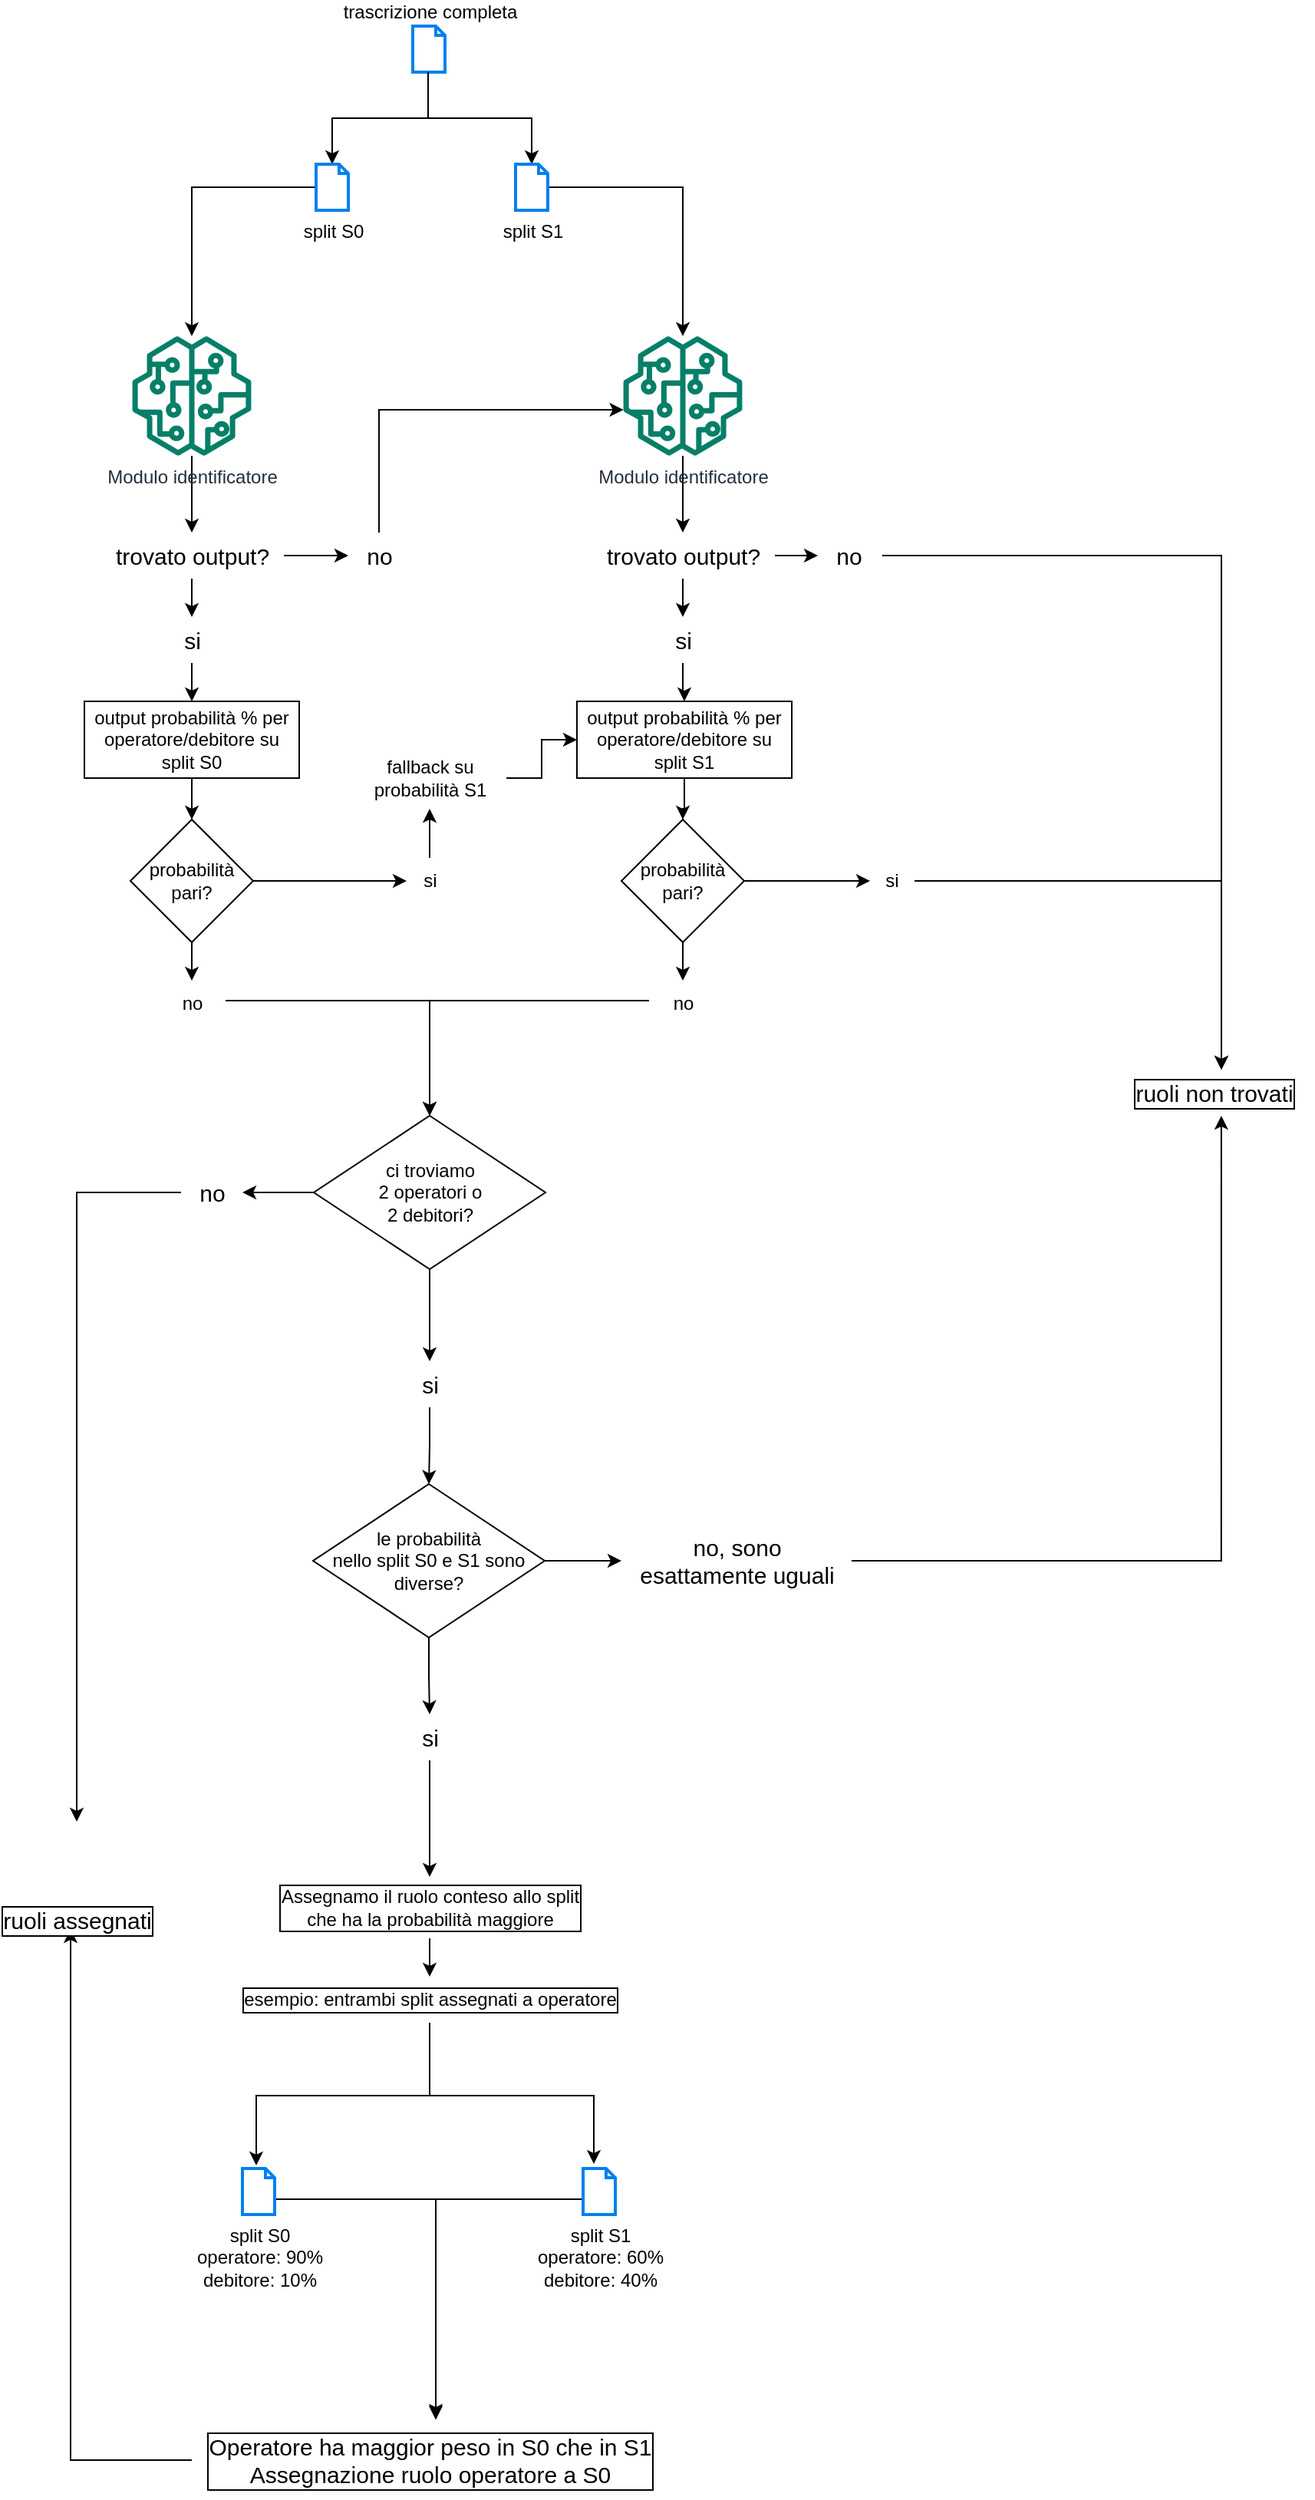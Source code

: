 <mxfile version="20.8.13" type="github">
  <diagram name="Page-1" id="lykmxIXzi3GVXtTds80J">
    <mxGraphModel dx="989" dy="534" grid="1" gridSize="10" guides="1" tooltips="1" connect="1" arrows="1" fold="1" page="1" pageScale="1" pageWidth="827" pageHeight="1169" math="0" shadow="0">
      <root>
        <mxCell id="0" />
        <mxCell id="1" parent="0" />
        <mxCell id="E4YwK7CUom6d1HkRE5xG-3" style="edgeStyle=orthogonalEdgeStyle;rounded=0;orthogonalLoop=1;jettySize=auto;html=1;exitX=0.476;exitY=1.033;exitDx=0;exitDy=0;exitPerimeter=0;" edge="1" parent="1" source="E4YwK7CUom6d1HkRE5xG-1" target="E4YwK7CUom6d1HkRE5xG-2">
          <mxGeometry relative="1" as="geometry" />
        </mxCell>
        <mxCell id="E4YwK7CUom6d1HkRE5xG-1" value="trascrizione completa" style="html=1;verticalLabelPosition=top;align=center;labelBackgroundColor=#ffffff;verticalAlign=bottom;strokeWidth=2;strokeColor=#0080F0;shadow=0;dashed=0;shape=mxgraph.ios7.icons.document;labelPosition=center;" vertex="1" parent="1">
          <mxGeometry x="403" y="50" width="21" height="30" as="geometry" />
        </mxCell>
        <mxCell id="E4YwK7CUom6d1HkRE5xG-11" style="edgeStyle=orthogonalEdgeStyle;rounded=0;orthogonalLoop=1;jettySize=auto;html=1;" edge="1" parent="1" source="E4YwK7CUom6d1HkRE5xG-2" target="E4YwK7CUom6d1HkRE5xG-10">
          <mxGeometry relative="1" as="geometry" />
        </mxCell>
        <mxCell id="E4YwK7CUom6d1HkRE5xG-2" value="split S1" style="html=1;verticalLabelPosition=bottom;align=center;labelBackgroundColor=#ffffff;verticalAlign=top;strokeWidth=2;strokeColor=#0080F0;shadow=0;dashed=0;shape=mxgraph.ios7.icons.document;" vertex="1" parent="1">
          <mxGeometry x="470" y="140" width="21" height="30" as="geometry" />
        </mxCell>
        <mxCell id="E4YwK7CUom6d1HkRE5xG-4" style="edgeStyle=orthogonalEdgeStyle;rounded=0;orthogonalLoop=1;jettySize=auto;html=1;exitX=0.476;exitY=1;exitDx=0;exitDy=0;exitPerimeter=0;" edge="1" parent="1" target="E4YwK7CUom6d1HkRE5xG-5" source="E4YwK7CUom6d1HkRE5xG-1">
          <mxGeometry relative="1" as="geometry">
            <mxPoint x="360" y="65" as="sourcePoint" />
          </mxGeometry>
        </mxCell>
        <mxCell id="E4YwK7CUom6d1HkRE5xG-8" style="edgeStyle=orthogonalEdgeStyle;rounded=0;orthogonalLoop=1;jettySize=auto;html=1;" edge="1" parent="1" source="E4YwK7CUom6d1HkRE5xG-5" target="E4YwK7CUom6d1HkRE5xG-7">
          <mxGeometry relative="1" as="geometry" />
        </mxCell>
        <mxCell id="E4YwK7CUom6d1HkRE5xG-5" value="split S0" style="html=1;verticalLabelPosition=bottom;align=center;labelBackgroundColor=#ffffff;verticalAlign=top;strokeWidth=2;strokeColor=#0080F0;shadow=0;dashed=0;shape=mxgraph.ios7.icons.document;" vertex="1" parent="1">
          <mxGeometry x="340" y="140" width="21" height="30" as="geometry" />
        </mxCell>
        <mxCell id="E4YwK7CUom6d1HkRE5xG-76" value="" style="edgeStyle=orthogonalEdgeStyle;rounded=0;orthogonalLoop=1;jettySize=auto;html=1;fontSize=15;" edge="1" parent="1" source="E4YwK7CUom6d1HkRE5xG-7" target="E4YwK7CUom6d1HkRE5xG-75">
          <mxGeometry relative="1" as="geometry" />
        </mxCell>
        <mxCell id="E4YwK7CUom6d1HkRE5xG-7" value="Modulo identificatore" style="sketch=0;outlineConnect=0;fontColor=#232F3E;gradientColor=none;fillColor=#067F68;strokeColor=none;dashed=0;verticalLabelPosition=bottom;verticalAlign=top;align=center;html=1;fontSize=12;fontStyle=0;aspect=fixed;pointerEvents=1;shape=mxgraph.aws4.sagemaker_model;" vertex="1" parent="1">
          <mxGeometry x="220" y="252" width="78" height="78" as="geometry" />
        </mxCell>
        <mxCell id="E4YwK7CUom6d1HkRE5xG-83" value="" style="edgeStyle=orthogonalEdgeStyle;rounded=0;orthogonalLoop=1;jettySize=auto;html=1;fontSize=15;" edge="1" parent="1" source="E4YwK7CUom6d1HkRE5xG-10" target="E4YwK7CUom6d1HkRE5xG-81">
          <mxGeometry relative="1" as="geometry" />
        </mxCell>
        <mxCell id="E4YwK7CUom6d1HkRE5xG-10" value="Modulo identificatore" style="sketch=0;outlineConnect=0;fontColor=#232F3E;gradientColor=none;fillColor=#067F68;strokeColor=none;dashed=0;verticalLabelPosition=bottom;verticalAlign=top;align=center;html=1;fontSize=12;fontStyle=0;aspect=fixed;pointerEvents=1;shape=mxgraph.aws4.sagemaker_model;" vertex="1" parent="1">
          <mxGeometry x="540" y="252" width="78" height="78" as="geometry" />
        </mxCell>
        <mxCell id="E4YwK7CUom6d1HkRE5xG-16" value="" style="edgeStyle=orthogonalEdgeStyle;rounded=0;orthogonalLoop=1;jettySize=auto;html=1;" edge="1" parent="1" source="E4YwK7CUom6d1HkRE5xG-13" target="E4YwK7CUom6d1HkRE5xG-15">
          <mxGeometry relative="1" as="geometry" />
        </mxCell>
        <mxCell id="E4YwK7CUom6d1HkRE5xG-27" value="" style="edgeStyle=orthogonalEdgeStyle;rounded=0;orthogonalLoop=1;jettySize=auto;html=1;" edge="1" parent="1" source="E4YwK7CUom6d1HkRE5xG-13" target="E4YwK7CUom6d1HkRE5xG-18">
          <mxGeometry relative="1" as="geometry" />
        </mxCell>
        <mxCell id="E4YwK7CUom6d1HkRE5xG-13" value="probabilità pari?" style="rhombus;whiteSpace=wrap;html=1;" vertex="1" parent="1">
          <mxGeometry x="219" y="567" width="80" height="80" as="geometry" />
        </mxCell>
        <mxCell id="E4YwK7CUom6d1HkRE5xG-48" style="edgeStyle=orthogonalEdgeStyle;rounded=0;orthogonalLoop=1;jettySize=auto;html=1;entryX=0.5;entryY=0;entryDx=0;entryDy=0;exitX=1.05;exitY=0.433;exitDx=0;exitDy=0;exitPerimeter=0;" edge="1" parent="1" source="E4YwK7CUom6d1HkRE5xG-15" target="E4YwK7CUom6d1HkRE5xG-47">
          <mxGeometry relative="1" as="geometry">
            <Array as="points">
              <mxPoint x="414" y="685" />
            </Array>
          </mxGeometry>
        </mxCell>
        <mxCell id="E4YwK7CUom6d1HkRE5xG-15" value="no" style="text;html=1;align=center;verticalAlign=middle;resizable=0;points=[];autosize=1;strokeColor=none;fillColor=none;" vertex="1" parent="1">
          <mxGeometry x="239" y="672" width="40" height="30" as="geometry" />
        </mxCell>
        <mxCell id="E4YwK7CUom6d1HkRE5xG-37" value="" style="edgeStyle=orthogonalEdgeStyle;rounded=0;orthogonalLoop=1;jettySize=auto;html=1;" edge="1" parent="1" source="E4YwK7CUom6d1HkRE5xG-18" target="E4YwK7CUom6d1HkRE5xG-36">
          <mxGeometry relative="1" as="geometry" />
        </mxCell>
        <mxCell id="E4YwK7CUom6d1HkRE5xG-18" value="si" style="text;html=1;align=center;verticalAlign=middle;resizable=0;points=[];autosize=1;strokeColor=none;fillColor=none;" vertex="1" parent="1">
          <mxGeometry x="399" y="592" width="30" height="30" as="geometry" />
        </mxCell>
        <mxCell id="E4YwK7CUom6d1HkRE5xG-32" style="edgeStyle=orthogonalEdgeStyle;rounded=0;orthogonalLoop=1;jettySize=auto;html=1;entryX=0.5;entryY=0;entryDx=0;entryDy=0;" edge="1" parent="1" source="E4YwK7CUom6d1HkRE5xG-30" target="E4YwK7CUom6d1HkRE5xG-13">
          <mxGeometry relative="1" as="geometry" />
        </mxCell>
        <mxCell id="E4YwK7CUom6d1HkRE5xG-30" value="output probabilità % per operatore/debitore su split S0" style="rounded=0;whiteSpace=wrap;html=1;" vertex="1" parent="1">
          <mxGeometry x="189" y="490" width="140" height="50" as="geometry" />
        </mxCell>
        <mxCell id="E4YwK7CUom6d1HkRE5xG-40" style="edgeStyle=orthogonalEdgeStyle;rounded=0;orthogonalLoop=1;jettySize=auto;html=1;entryX=0.5;entryY=0;entryDx=0;entryDy=0;" edge="1" parent="1" source="E4YwK7CUom6d1HkRE5xG-33" target="E4YwK7CUom6d1HkRE5xG-39">
          <mxGeometry relative="1" as="geometry" />
        </mxCell>
        <mxCell id="E4YwK7CUom6d1HkRE5xG-33" value="output probabilità % per operatore/debitore su split S1" style="rounded=0;whiteSpace=wrap;html=1;" vertex="1" parent="1">
          <mxGeometry x="510" y="490" width="140" height="50" as="geometry" />
        </mxCell>
        <mxCell id="E4YwK7CUom6d1HkRE5xG-101" style="edgeStyle=orthogonalEdgeStyle;rounded=0;orthogonalLoop=1;jettySize=auto;html=1;entryX=0;entryY=0.5;entryDx=0;entryDy=0;fontSize=15;" edge="1" parent="1" source="E4YwK7CUom6d1HkRE5xG-36" target="E4YwK7CUom6d1HkRE5xG-33">
          <mxGeometry relative="1" as="geometry" />
        </mxCell>
        <mxCell id="E4YwK7CUom6d1HkRE5xG-36" value="fallback su &lt;br&gt;probabilità S1" style="text;html=1;align=center;verticalAlign=middle;resizable=0;points=[];autosize=1;strokeColor=none;fillColor=none;" vertex="1" parent="1">
          <mxGeometry x="364" y="520" width="100" height="40" as="geometry" />
        </mxCell>
        <mxCell id="E4YwK7CUom6d1HkRE5xG-42" style="edgeStyle=orthogonalEdgeStyle;rounded=0;orthogonalLoop=1;jettySize=auto;html=1;entryX=0.033;entryY=0.5;entryDx=0;entryDy=0;entryPerimeter=0;" edge="1" parent="1" source="E4YwK7CUom6d1HkRE5xG-39" target="E4YwK7CUom6d1HkRE5xG-41">
          <mxGeometry relative="1" as="geometry" />
        </mxCell>
        <mxCell id="E4YwK7CUom6d1HkRE5xG-46" value="" style="edgeStyle=orthogonalEdgeStyle;rounded=0;orthogonalLoop=1;jettySize=auto;html=1;" edge="1" parent="1" source="E4YwK7CUom6d1HkRE5xG-39" target="E4YwK7CUom6d1HkRE5xG-45">
          <mxGeometry relative="1" as="geometry" />
        </mxCell>
        <mxCell id="E4YwK7CUom6d1HkRE5xG-39" value="probabilità pari?" style="rhombus;whiteSpace=wrap;html=1;" vertex="1" parent="1">
          <mxGeometry x="539" y="567" width="80" height="80" as="geometry" />
        </mxCell>
        <mxCell id="E4YwK7CUom6d1HkRE5xG-119" style="edgeStyle=orthogonalEdgeStyle;rounded=0;orthogonalLoop=1;jettySize=auto;html=1;fontSize=15;" edge="1" parent="1" source="E4YwK7CUom6d1HkRE5xG-41" target="E4YwK7CUom6d1HkRE5xG-91">
          <mxGeometry relative="1" as="geometry">
            <Array as="points">
              <mxPoint x="930" y="607" />
            </Array>
          </mxGeometry>
        </mxCell>
        <mxCell id="E4YwK7CUom6d1HkRE5xG-41" value="si" style="text;html=1;align=center;verticalAlign=middle;resizable=0;points=[];autosize=1;strokeColor=none;fillColor=none;" vertex="1" parent="1">
          <mxGeometry x="700" y="592" width="30" height="30" as="geometry" />
        </mxCell>
        <mxCell id="E4YwK7CUom6d1HkRE5xG-49" style="edgeStyle=orthogonalEdgeStyle;rounded=0;orthogonalLoop=1;jettySize=auto;html=1;entryX=0.5;entryY=0;entryDx=0;entryDy=0;exitX=-0.05;exitY=0.433;exitDx=0;exitDy=0;exitPerimeter=0;" edge="1" parent="1" source="E4YwK7CUom6d1HkRE5xG-45" target="E4YwK7CUom6d1HkRE5xG-47">
          <mxGeometry relative="1" as="geometry">
            <Array as="points">
              <mxPoint x="414" y="685" />
            </Array>
          </mxGeometry>
        </mxCell>
        <mxCell id="E4YwK7CUom6d1HkRE5xG-45" value="no" style="text;html=1;align=center;verticalAlign=middle;resizable=0;points=[];autosize=1;strokeColor=none;fillColor=none;" vertex="1" parent="1">
          <mxGeometry x="559" y="672" width="40" height="30" as="geometry" />
        </mxCell>
        <mxCell id="E4YwK7CUom6d1HkRE5xG-65" value="" style="edgeStyle=orthogonalEdgeStyle;rounded=0;orthogonalLoop=1;jettySize=auto;html=1;fontSize=15;" edge="1" parent="1" source="E4YwK7CUom6d1HkRE5xG-47" target="E4YwK7CUom6d1HkRE5xG-64">
          <mxGeometry relative="1" as="geometry" />
        </mxCell>
        <mxCell id="E4YwK7CUom6d1HkRE5xG-126" value="" style="edgeStyle=orthogonalEdgeStyle;rounded=0;orthogonalLoop=1;jettySize=auto;html=1;fontSize=15;" edge="1" parent="1" source="E4YwK7CUom6d1HkRE5xG-47" target="E4YwK7CUom6d1HkRE5xG-69">
          <mxGeometry relative="1" as="geometry" />
        </mxCell>
        <mxCell id="E4YwK7CUom6d1HkRE5xG-47" value="ci troviamo&lt;br&gt;2 operatori o&lt;br&gt;2 debitori?" style="rhombus;whiteSpace=wrap;html=1;" vertex="1" parent="1">
          <mxGeometry x="338.5" y="760" width="151" height="100" as="geometry" />
        </mxCell>
        <mxCell id="E4YwK7CUom6d1HkRE5xG-60" value="" style="edgeStyle=orthogonalEdgeStyle;rounded=0;orthogonalLoop=1;jettySize=auto;html=1;" edge="1" parent="1" source="E4YwK7CUom6d1HkRE5xG-50" target="E4YwK7CUom6d1HkRE5xG-56">
          <mxGeometry relative="1" as="geometry" />
        </mxCell>
        <mxCell id="E4YwK7CUom6d1HkRE5xG-50" value="Assegnamo il ruolo conteso allo split &lt;br&gt;che ha la probabilità maggiore" style="text;html=1;align=center;verticalAlign=middle;resizable=0;points=[];autosize=1;strokeColor=none;fillColor=none;labelBackgroundColor=default;labelBorderColor=default;spacingTop=0;perimeterSpacing=0;" vertex="1" parent="1">
          <mxGeometry x="304" y="1256" width="220" height="40" as="geometry" />
        </mxCell>
        <mxCell id="E4YwK7CUom6d1HkRE5xG-62" style="edgeStyle=orthogonalEdgeStyle;rounded=0;orthogonalLoop=1;jettySize=auto;html=1;entryX=0.516;entryY=-0.025;entryDx=0;entryDy=0;entryPerimeter=0;" edge="1" parent="1" source="E4YwK7CUom6d1HkRE5xG-52" target="E4YwK7CUom6d1HkRE5xG-61">
          <mxGeometry relative="1" as="geometry">
            <Array as="points">
              <mxPoint x="418" y="1466" />
            </Array>
          </mxGeometry>
        </mxCell>
        <mxCell id="E4YwK7CUom6d1HkRE5xG-52" value="split S0&lt;br&gt;operatore: 90%&lt;br&gt;debitore: 10%" style="html=1;verticalLabelPosition=bottom;align=center;labelBackgroundColor=#ffffff;verticalAlign=top;strokeWidth=2;strokeColor=#0080F0;shadow=0;dashed=0;shape=mxgraph.ios7.icons.document;" vertex="1" parent="1">
          <mxGeometry x="292" y="1446" width="21" height="30" as="geometry" />
        </mxCell>
        <mxCell id="E4YwK7CUom6d1HkRE5xG-63" style="edgeStyle=orthogonalEdgeStyle;rounded=0;orthogonalLoop=1;jettySize=auto;html=1;entryX=0.516;entryY=-0.05;entryDx=0;entryDy=0;entryPerimeter=0;" edge="1" parent="1" source="E4YwK7CUom6d1HkRE5xG-53" target="E4YwK7CUom6d1HkRE5xG-61">
          <mxGeometry relative="1" as="geometry">
            <Array as="points">
              <mxPoint x="418" y="1466" />
            </Array>
          </mxGeometry>
        </mxCell>
        <mxCell id="E4YwK7CUom6d1HkRE5xG-53" value="split S1&lt;br&gt;operatore: 60%&lt;br&gt;debitore: 40%" style="html=1;verticalLabelPosition=bottom;align=center;labelBackgroundColor=#ffffff;verticalAlign=top;strokeWidth=2;strokeColor=#0080F0;shadow=0;dashed=0;shape=mxgraph.ios7.icons.document;" vertex="1" parent="1">
          <mxGeometry x="514" y="1446" width="21" height="30" as="geometry" />
        </mxCell>
        <mxCell id="E4YwK7CUom6d1HkRE5xG-58" style="edgeStyle=orthogonalEdgeStyle;rounded=0;orthogonalLoop=1;jettySize=auto;html=1;entryX=0.429;entryY=-0.067;entryDx=0;entryDy=0;entryPerimeter=0;" edge="1" parent="1" source="E4YwK7CUom6d1HkRE5xG-56" target="E4YwK7CUom6d1HkRE5xG-52">
          <mxGeometry relative="1" as="geometry" />
        </mxCell>
        <mxCell id="E4YwK7CUom6d1HkRE5xG-59" style="edgeStyle=orthogonalEdgeStyle;rounded=0;orthogonalLoop=1;jettySize=auto;html=1;entryX=0.333;entryY=-0.1;entryDx=0;entryDy=0;entryPerimeter=0;" edge="1" parent="1" source="E4YwK7CUom6d1HkRE5xG-56" target="E4YwK7CUom6d1HkRE5xG-53">
          <mxGeometry relative="1" as="geometry" />
        </mxCell>
        <mxCell id="E4YwK7CUom6d1HkRE5xG-56" value="esempio: entrambi split assegnati a operatore" style="text;html=1;align=center;verticalAlign=middle;resizable=0;points=[];autosize=1;strokeColor=none;fillColor=none;labelBorderColor=default;labelBackgroundColor=default;" vertex="1" parent="1">
          <mxGeometry x="279" y="1321" width="270" height="30" as="geometry" />
        </mxCell>
        <mxCell id="E4YwK7CUom6d1HkRE5xG-127" style="edgeStyle=orthogonalEdgeStyle;rounded=0;orthogonalLoop=1;jettySize=auto;html=1;entryX=0.417;entryY=1.458;entryDx=0;entryDy=0;entryPerimeter=0;fontSize=15;" edge="1" parent="1" source="E4YwK7CUom6d1HkRE5xG-61" target="E4YwK7CUom6d1HkRE5xG-68">
          <mxGeometry relative="1" as="geometry" />
        </mxCell>
        <mxCell id="E4YwK7CUom6d1HkRE5xG-61" value="Operatore ha maggior peso in S0 che in S1&lt;br style=&quot;font-size: 15px;&quot;&gt;Assegnazione ruolo operatore a S0" style="text;html=1;align=center;verticalAlign=middle;resizable=0;points=[];autosize=1;strokeColor=none;fillColor=none;labelBackgroundColor=default;labelBorderColor=default;spacing=2;fontSize=15;" vertex="1" parent="1">
          <mxGeometry x="259" y="1611" width="310" height="50" as="geometry" />
        </mxCell>
        <mxCell id="E4YwK7CUom6d1HkRE5xG-115" value="" style="edgeStyle=orthogonalEdgeStyle;rounded=0;orthogonalLoop=1;jettySize=auto;html=1;fontSize=15;" edge="1" parent="1" source="E4YwK7CUom6d1HkRE5xG-64" target="E4YwK7CUom6d1HkRE5xG-114">
          <mxGeometry relative="1" as="geometry" />
        </mxCell>
        <mxCell id="E4YwK7CUom6d1HkRE5xG-64" value="si" style="text;html=1;align=center;verticalAlign=middle;resizable=0;points=[];autosize=1;strokeColor=none;fillColor=none;fontSize=15;" vertex="1" parent="1">
          <mxGeometry x="399" y="920" width="30" height="30" as="geometry" />
        </mxCell>
        <mxCell id="E4YwK7CUom6d1HkRE5xG-68" value="ruoli assegnati" style="shape=image;html=1;verticalAlign=top;verticalLabelPosition=bottom;labelBackgroundColor=#ffffff;imageAspect=0;aspect=fixed;image=https://cdn2.iconfinder.com/data/icons/onebit/PNG/onebit_34.png;labelBorderColor=default;fontSize=15;" vertex="1" parent="1">
          <mxGeometry x="160" y="1220" width="48" height="48" as="geometry" />
        </mxCell>
        <mxCell id="E4YwK7CUom6d1HkRE5xG-125" value="" style="edgeStyle=orthogonalEdgeStyle;rounded=0;orthogonalLoop=1;jettySize=auto;html=1;fontSize=15;" edge="1" parent="1" source="E4YwK7CUom6d1HkRE5xG-69" target="E4YwK7CUom6d1HkRE5xG-68">
          <mxGeometry relative="1" as="geometry" />
        </mxCell>
        <mxCell id="E4YwK7CUom6d1HkRE5xG-69" value="no" style="text;html=1;align=center;verticalAlign=middle;resizable=0;points=[];autosize=1;strokeColor=none;fillColor=none;fontSize=15;" vertex="1" parent="1">
          <mxGeometry x="252" y="795" width="40" height="30" as="geometry" />
        </mxCell>
        <mxCell id="E4YwK7CUom6d1HkRE5xG-79" value="" style="edgeStyle=orthogonalEdgeStyle;rounded=0;orthogonalLoop=1;jettySize=auto;html=1;fontSize=15;" edge="1" parent="1" source="E4YwK7CUom6d1HkRE5xG-75" target="E4YwK7CUom6d1HkRE5xG-78">
          <mxGeometry relative="1" as="geometry" />
        </mxCell>
        <mxCell id="E4YwK7CUom6d1HkRE5xG-99" value="" style="edgeStyle=orthogonalEdgeStyle;rounded=0;orthogonalLoop=1;jettySize=auto;html=1;fontSize=15;" edge="1" parent="1" source="E4YwK7CUom6d1HkRE5xG-75" target="E4YwK7CUom6d1HkRE5xG-86">
          <mxGeometry relative="1" as="geometry" />
        </mxCell>
        <mxCell id="E4YwK7CUom6d1HkRE5xG-75" value="trovato output?" style="text;html=1;align=center;verticalAlign=middle;resizable=0;points=[];autosize=1;strokeColor=none;fillColor=none;fontSize=15;labelBorderColor=none;" vertex="1" parent="1">
          <mxGeometry x="199" y="380" width="120" height="30" as="geometry" />
        </mxCell>
        <mxCell id="E4YwK7CUom6d1HkRE5xG-112" style="edgeStyle=orthogonalEdgeStyle;rounded=0;orthogonalLoop=1;jettySize=auto;html=1;fontSize=15;" edge="1" parent="1" source="E4YwK7CUom6d1HkRE5xG-78" target="E4YwK7CUom6d1HkRE5xG-10">
          <mxGeometry relative="1" as="geometry">
            <Array as="points">
              <mxPoint x="381" y="300" />
            </Array>
          </mxGeometry>
        </mxCell>
        <mxCell id="E4YwK7CUom6d1HkRE5xG-78" value="no" style="text;html=1;align=center;verticalAlign=middle;resizable=0;points=[];autosize=1;strokeColor=none;fillColor=none;fontSize=15;" vertex="1" parent="1">
          <mxGeometry x="361" y="380" width="40" height="30" as="geometry" />
        </mxCell>
        <mxCell id="E4YwK7CUom6d1HkRE5xG-80" value="" style="edgeStyle=orthogonalEdgeStyle;rounded=0;orthogonalLoop=1;jettySize=auto;html=1;fontSize=15;" edge="1" parent="1" source="E4YwK7CUom6d1HkRE5xG-81" target="E4YwK7CUom6d1HkRE5xG-82">
          <mxGeometry relative="1" as="geometry" />
        </mxCell>
        <mxCell id="E4YwK7CUom6d1HkRE5xG-102" value="" style="edgeStyle=orthogonalEdgeStyle;rounded=0;orthogonalLoop=1;jettySize=auto;html=1;fontSize=15;" edge="1" parent="1" source="E4YwK7CUom6d1HkRE5xG-81" target="E4YwK7CUom6d1HkRE5xG-85">
          <mxGeometry relative="1" as="geometry" />
        </mxCell>
        <mxCell id="E4YwK7CUom6d1HkRE5xG-81" value="trovato output?" style="text;html=1;align=center;verticalAlign=middle;resizable=0;points=[];autosize=1;strokeColor=none;fillColor=none;fontSize=15;" vertex="1" parent="1">
          <mxGeometry x="519" y="380" width="120" height="30" as="geometry" />
        </mxCell>
        <mxCell id="E4YwK7CUom6d1HkRE5xG-82" value="no" style="text;html=1;align=center;verticalAlign=middle;resizable=0;points=[];autosize=1;strokeColor=none;fillColor=none;fontSize=15;" vertex="1" parent="1">
          <mxGeometry x="667" y="380" width="40" height="30" as="geometry" />
        </mxCell>
        <mxCell id="E4YwK7CUom6d1HkRE5xG-107" style="edgeStyle=orthogonalEdgeStyle;rounded=0;orthogonalLoop=1;jettySize=auto;html=1;entryX=0.5;entryY=0;entryDx=0;entryDy=0;fontSize=15;" edge="1" parent="1" source="E4YwK7CUom6d1HkRE5xG-85" target="E4YwK7CUom6d1HkRE5xG-33">
          <mxGeometry relative="1" as="geometry" />
        </mxCell>
        <mxCell id="E4YwK7CUom6d1HkRE5xG-85" value="si" style="text;html=1;align=center;verticalAlign=middle;resizable=0;points=[];autosize=1;strokeColor=none;fillColor=none;fontSize=15;" vertex="1" parent="1">
          <mxGeometry x="564" y="435" width="30" height="30" as="geometry" />
        </mxCell>
        <mxCell id="E4YwK7CUom6d1HkRE5xG-100" value="" style="edgeStyle=orthogonalEdgeStyle;rounded=0;orthogonalLoop=1;jettySize=auto;html=1;fontSize=15;" edge="1" parent="1" source="E4YwK7CUom6d1HkRE5xG-86" target="E4YwK7CUom6d1HkRE5xG-30">
          <mxGeometry relative="1" as="geometry" />
        </mxCell>
        <mxCell id="E4YwK7CUom6d1HkRE5xG-86" value="si" style="text;html=1;align=center;verticalAlign=middle;resizable=0;points=[];autosize=1;strokeColor=none;fillColor=none;fontSize=15;" vertex="1" parent="1">
          <mxGeometry x="244" y="435" width="30" height="30" as="geometry" />
        </mxCell>
        <mxCell id="E4YwK7CUom6d1HkRE5xG-92" value="" style="edgeStyle=orthogonalEdgeStyle;rounded=0;orthogonalLoop=1;jettySize=auto;html=1;fontSize=15;exitX=1.048;exitY=0.499;exitDx=0;exitDy=0;exitPerimeter=0;" edge="1" parent="1" source="E4YwK7CUom6d1HkRE5xG-82" target="E4YwK7CUom6d1HkRE5xG-91">
          <mxGeometry relative="1" as="geometry">
            <mxPoint x="790.0" y="422.483" as="sourcePoint" />
            <Array as="points">
              <mxPoint x="930" y="395" />
            </Array>
          </mxGeometry>
        </mxCell>
        <mxCell id="E4YwK7CUom6d1HkRE5xG-91" value="ruoli non trovati" style="text;html=1;align=center;verticalAlign=middle;resizable=0;points=[];autosize=1;strokeColor=none;fillColor=none;fontSize=15;labelBorderColor=default;" vertex="1" parent="1">
          <mxGeometry x="860" y="730" width="130" height="30" as="geometry" />
        </mxCell>
        <mxCell id="E4YwK7CUom6d1HkRE5xG-118" value="" style="edgeStyle=orthogonalEdgeStyle;rounded=0;orthogonalLoop=1;jettySize=auto;html=1;fontSize=15;" edge="1" parent="1" source="E4YwK7CUom6d1HkRE5xG-114" target="E4YwK7CUom6d1HkRE5xG-117">
          <mxGeometry relative="1" as="geometry" />
        </mxCell>
        <mxCell id="E4YwK7CUom6d1HkRE5xG-122" value="" style="edgeStyle=orthogonalEdgeStyle;rounded=0;orthogonalLoop=1;jettySize=auto;html=1;fontSize=15;" edge="1" parent="1" source="E4YwK7CUom6d1HkRE5xG-114" target="E4YwK7CUom6d1HkRE5xG-121">
          <mxGeometry relative="1" as="geometry" />
        </mxCell>
        <mxCell id="E4YwK7CUom6d1HkRE5xG-114" value="le probabilità &lt;br&gt;nello split S0 e S1 sono diverse?" style="rhombus;whiteSpace=wrap;html=1;" vertex="1" parent="1">
          <mxGeometry x="338" y="1000" width="151" height="100" as="geometry" />
        </mxCell>
        <mxCell id="E4YwK7CUom6d1HkRE5xG-120" style="edgeStyle=orthogonalEdgeStyle;rounded=0;orthogonalLoop=1;jettySize=auto;html=1;entryX=0.538;entryY=1;entryDx=0;entryDy=0;entryPerimeter=0;fontSize=15;" edge="1" parent="1" source="E4YwK7CUom6d1HkRE5xG-117" target="E4YwK7CUom6d1HkRE5xG-91">
          <mxGeometry relative="1" as="geometry" />
        </mxCell>
        <mxCell id="E4YwK7CUom6d1HkRE5xG-117" value="no, sono &lt;br&gt;esattamente uguali" style="text;html=1;align=center;verticalAlign=middle;resizable=0;points=[];autosize=1;strokeColor=none;fillColor=none;fontSize=15;" vertex="1" parent="1">
          <mxGeometry x="539" y="1025" width="150" height="50" as="geometry" />
        </mxCell>
        <mxCell id="E4YwK7CUom6d1HkRE5xG-123" value="" style="edgeStyle=orthogonalEdgeStyle;rounded=0;orthogonalLoop=1;jettySize=auto;html=1;fontSize=15;" edge="1" parent="1" source="E4YwK7CUom6d1HkRE5xG-121" target="E4YwK7CUom6d1HkRE5xG-50">
          <mxGeometry relative="1" as="geometry" />
        </mxCell>
        <mxCell id="E4YwK7CUom6d1HkRE5xG-121" value="si" style="text;html=1;align=center;verticalAlign=middle;resizable=0;points=[];autosize=1;strokeColor=none;fillColor=none;fontSize=15;" vertex="1" parent="1">
          <mxGeometry x="399" y="1150" width="30" height="30" as="geometry" />
        </mxCell>
      </root>
    </mxGraphModel>
  </diagram>
</mxfile>
